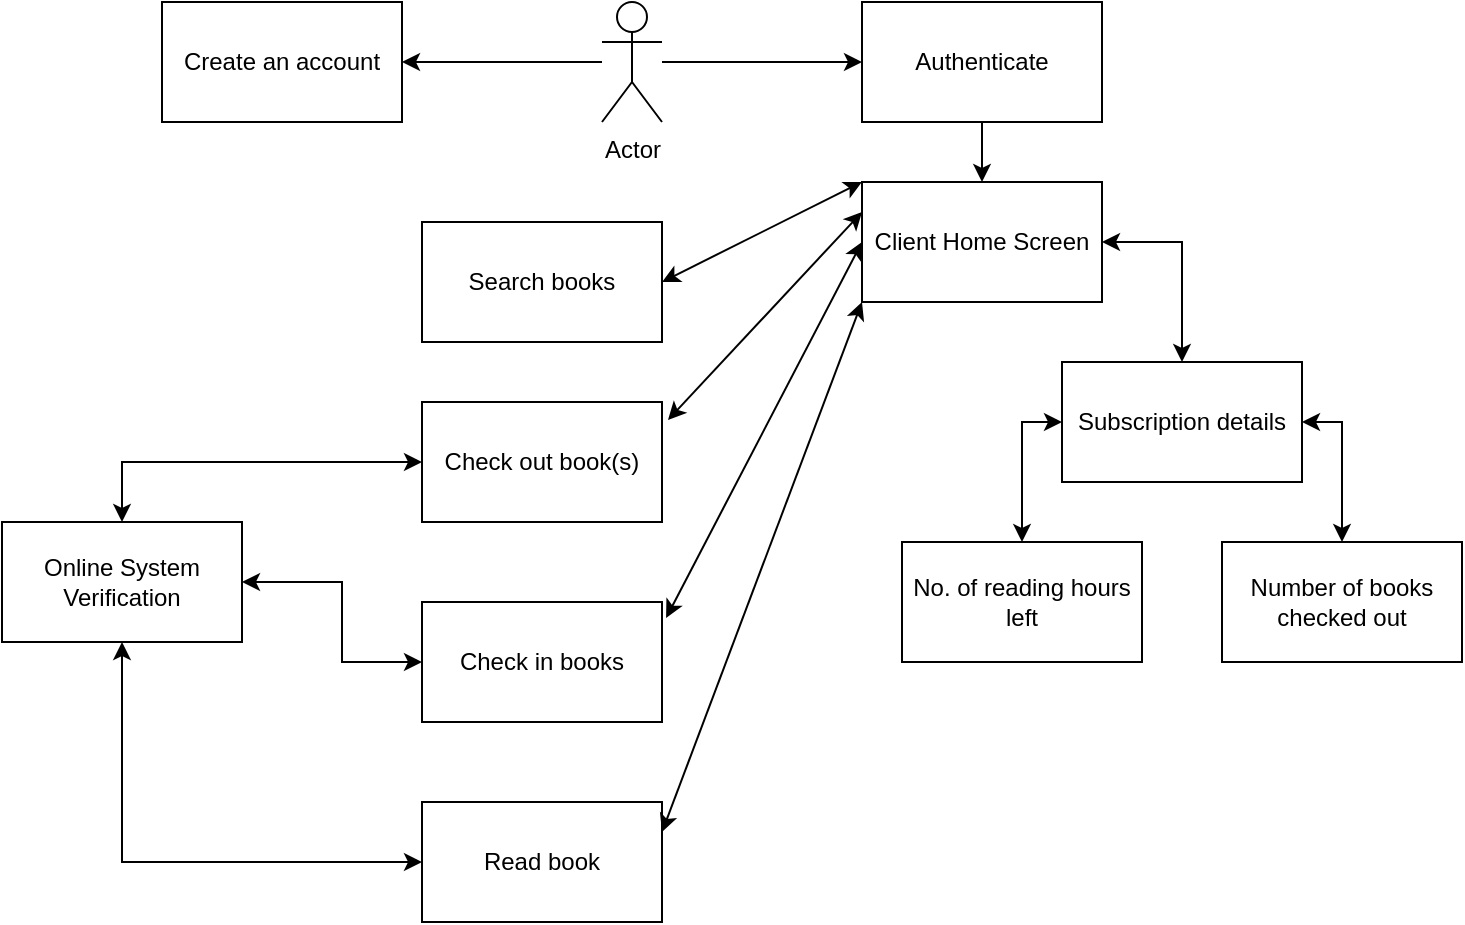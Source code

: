 <mxfile version="12.6.5" type="device"><diagram id="XCQs2R6itZ9gLg6TQIcb" name="Page-1"><mxGraphModel dx="1422" dy="942" grid="1" gridSize="10" guides="1" tooltips="1" connect="1" arrows="1" fold="1" page="1" pageScale="1" pageWidth="850" pageHeight="1100" math="0" shadow="0"><root><mxCell id="0"/><mxCell id="1" parent="0"/><mxCell id="64VrRoSwL7z-aFEJdaka-1" value="Actor" style="shape=umlActor;verticalLabelPosition=bottom;labelBackgroundColor=#ffffff;verticalAlign=top;html=1;outlineConnect=0;" parent="1" vertex="1"><mxGeometry x="390" y="80" width="30" height="60" as="geometry"/></mxCell><mxCell id="XJaqauRgVAsR-t-x6my9-6" value="" style="edgeStyle=orthogonalEdgeStyle;rounded=0;orthogonalLoop=1;jettySize=auto;html=1;" edge="1" parent="1" source="64VrRoSwL7z-aFEJdaka-2" target="XJaqauRgVAsR-t-x6my9-5"><mxGeometry relative="1" as="geometry"/></mxCell><mxCell id="64VrRoSwL7z-aFEJdaka-2" value="Authenticate" style="rounded=0;whiteSpace=wrap;html=1;" parent="1" vertex="1"><mxGeometry x="520" y="80" width="120" height="60" as="geometry"/></mxCell><mxCell id="64VrRoSwL7z-aFEJdaka-3" value="" style="endArrow=classic;html=1;entryX=0;entryY=0.5;entryDx=0;entryDy=0;" parent="1" source="64VrRoSwL7z-aFEJdaka-1" target="64VrRoSwL7z-aFEJdaka-2" edge="1"><mxGeometry width="50" height="50" relative="1" as="geometry"><mxPoint x="510" y="120" as="sourcePoint"/><mxPoint x="130" y="120" as="targetPoint"/></mxGeometry></mxCell><mxCell id="XJaqauRgVAsR-t-x6my9-2" value="Create an account" style="rounded=0;whiteSpace=wrap;html=1;" vertex="1" parent="1"><mxGeometry x="170" y="80" width="120" height="60" as="geometry"/></mxCell><mxCell id="XJaqauRgVAsR-t-x6my9-3" value="" style="endArrow=classic;html=1;entryX=1;entryY=0.5;entryDx=0;entryDy=0;" edge="1" parent="1" source="64VrRoSwL7z-aFEJdaka-1" target="XJaqauRgVAsR-t-x6my9-2"><mxGeometry width="50" height="50" relative="1" as="geometry"><mxPoint x="170" y="230" as="sourcePoint"/><mxPoint x="220" y="180" as="targetPoint"/></mxGeometry></mxCell><mxCell id="XJaqauRgVAsR-t-x6my9-14" style="edgeStyle=orthogonalEdgeStyle;rounded=0;orthogonalLoop=1;jettySize=auto;html=1;entryX=0.5;entryY=0;entryDx=0;entryDy=0;exitX=1;exitY=0.5;exitDx=0;exitDy=0;startArrow=classic;startFill=1;" edge="1" parent="1" source="XJaqauRgVAsR-t-x6my9-5" target="XJaqauRgVAsR-t-x6my9-9"><mxGeometry relative="1" as="geometry"><mxPoint x="760" y="210" as="sourcePoint"/></mxGeometry></mxCell><mxCell id="XJaqauRgVAsR-t-x6my9-5" value="Client Home Screen" style="rounded=0;whiteSpace=wrap;html=1;" vertex="1" parent="1"><mxGeometry x="520" y="170" width="120" height="60" as="geometry"/></mxCell><mxCell id="XJaqauRgVAsR-t-x6my9-7" value="Search books" style="rounded=0;whiteSpace=wrap;html=1;" vertex="1" parent="1"><mxGeometry x="300" y="190" width="120" height="60" as="geometry"/></mxCell><mxCell id="XJaqauRgVAsR-t-x6my9-8" value="Check out book(s)" style="rounded=0;whiteSpace=wrap;html=1;" vertex="1" parent="1"><mxGeometry x="300" y="280" width="120" height="60" as="geometry"/></mxCell><mxCell id="XJaqauRgVAsR-t-x6my9-9" value="Subscription details" style="rounded=0;whiteSpace=wrap;html=1;" vertex="1" parent="1"><mxGeometry x="620" y="260" width="120" height="60" as="geometry"/></mxCell><mxCell id="XJaqauRgVAsR-t-x6my9-15" value="Check in books" style="rounded=0;whiteSpace=wrap;html=1;" vertex="1" parent="1"><mxGeometry x="300" y="380" width="120" height="60" as="geometry"/></mxCell><mxCell id="XJaqauRgVAsR-t-x6my9-16" value="Read book" style="rounded=0;whiteSpace=wrap;html=1;" vertex="1" parent="1"><mxGeometry x="300" y="480" width="120" height="60" as="geometry"/></mxCell><mxCell id="XJaqauRgVAsR-t-x6my9-17" value="No. of reading hours left" style="rounded=0;whiteSpace=wrap;html=1;" vertex="1" parent="1"><mxGeometry x="540" y="350" width="120" height="60" as="geometry"/></mxCell><mxCell id="XJaqauRgVAsR-t-x6my9-18" value="Number of books checked out" style="rounded=0;whiteSpace=wrap;html=1;" vertex="1" parent="1"><mxGeometry x="700" y="350" width="120" height="60" as="geometry"/></mxCell><mxCell id="XJaqauRgVAsR-t-x6my9-25" value="" style="endArrow=classic;startArrow=classic;html=1;entryX=0;entryY=0.5;entryDx=0;entryDy=0;exitX=0.5;exitY=0;exitDx=0;exitDy=0;rounded=0;" edge="1" parent="1" source="XJaqauRgVAsR-t-x6my9-17" target="XJaqauRgVAsR-t-x6my9-9"><mxGeometry width="50" height="50" relative="1" as="geometry"><mxPoint x="120" y="630" as="sourcePoint"/><mxPoint x="170" y="580" as="targetPoint"/><Array as="points"><mxPoint x="600" y="290"/></Array></mxGeometry></mxCell><mxCell id="XJaqauRgVAsR-t-x6my9-26" value="" style="endArrow=classic;startArrow=classic;html=1;entryX=1;entryY=0.5;entryDx=0;entryDy=0;exitX=0.5;exitY=0;exitDx=0;exitDy=0;rounded=0;" edge="1" parent="1" source="XJaqauRgVAsR-t-x6my9-18" target="XJaqauRgVAsR-t-x6my9-9"><mxGeometry width="50" height="50" relative="1" as="geometry"><mxPoint x="780" y="330" as="sourcePoint"/><mxPoint x="830" y="280" as="targetPoint"/><Array as="points"><mxPoint x="760" y="290"/></Array></mxGeometry></mxCell><mxCell id="XJaqauRgVAsR-t-x6my9-32" value="Online System Verification" style="rounded=0;whiteSpace=wrap;html=1;" vertex="1" parent="1"><mxGeometry x="90" y="340" width="120" height="60" as="geometry"/></mxCell><mxCell id="XJaqauRgVAsR-t-x6my9-33" value="" style="endArrow=classic;startArrow=classic;html=1;entryX=0;entryY=0.5;entryDx=0;entryDy=0;exitX=0.5;exitY=0;exitDx=0;exitDy=0;rounded=0;" edge="1" parent="1" source="XJaqauRgVAsR-t-x6my9-32" target="XJaqauRgVAsR-t-x6my9-8"><mxGeometry width="50" height="50" relative="1" as="geometry"><mxPoint x="90" y="610" as="sourcePoint"/><mxPoint x="140" y="560" as="targetPoint"/><Array as="points"><mxPoint x="150" y="310"/></Array></mxGeometry></mxCell><mxCell id="XJaqauRgVAsR-t-x6my9-34" value="" style="endArrow=classic;startArrow=classic;html=1;entryX=0;entryY=0.5;entryDx=0;entryDy=0;exitX=1;exitY=0.5;exitDx=0;exitDy=0;rounded=0;" edge="1" parent="1" source="XJaqauRgVAsR-t-x6my9-32" target="XJaqauRgVAsR-t-x6my9-15"><mxGeometry width="50" height="50" relative="1" as="geometry"><mxPoint x="90" y="610" as="sourcePoint"/><mxPoint x="140" y="560" as="targetPoint"/><Array as="points"><mxPoint x="260" y="370"/><mxPoint x="260" y="410"/></Array></mxGeometry></mxCell><mxCell id="XJaqauRgVAsR-t-x6my9-35" value="" style="endArrow=classic;startArrow=classic;html=1;entryX=0;entryY=0.5;entryDx=0;entryDy=0;exitX=0.5;exitY=1;exitDx=0;exitDy=0;rounded=0;" edge="1" parent="1" source="XJaqauRgVAsR-t-x6my9-32" target="XJaqauRgVAsR-t-x6my9-16"><mxGeometry width="50" height="50" relative="1" as="geometry"><mxPoint x="220" y="530" as="sourcePoint"/><mxPoint x="270" y="480" as="targetPoint"/><Array as="points"><mxPoint x="150" y="510"/></Array></mxGeometry></mxCell><mxCell id="XJaqauRgVAsR-t-x6my9-36" value="" style="endArrow=classic;startArrow=classic;html=1;entryX=0;entryY=0;entryDx=0;entryDy=0;exitX=1;exitY=0.5;exitDx=0;exitDy=0;" edge="1" parent="1" source="XJaqauRgVAsR-t-x6my9-7" target="XJaqauRgVAsR-t-x6my9-5"><mxGeometry width="50" height="50" relative="1" as="geometry"><mxPoint x="90" y="610" as="sourcePoint"/><mxPoint x="140" y="560" as="targetPoint"/></mxGeometry></mxCell><mxCell id="XJaqauRgVAsR-t-x6my9-37" value="" style="endArrow=classic;startArrow=classic;html=1;entryX=0;entryY=0.25;entryDx=0;entryDy=0;exitX=1.025;exitY=0.15;exitDx=0;exitDy=0;exitPerimeter=0;" edge="1" parent="1" source="XJaqauRgVAsR-t-x6my9-8" target="XJaqauRgVAsR-t-x6my9-5"><mxGeometry width="50" height="50" relative="1" as="geometry"><mxPoint x="480" y="310" as="sourcePoint"/><mxPoint x="530" y="260" as="targetPoint"/></mxGeometry></mxCell><mxCell id="XJaqauRgVAsR-t-x6my9-38" value="" style="endArrow=classic;startArrow=classic;html=1;entryX=0;entryY=0.5;entryDx=0;entryDy=0;exitX=1.017;exitY=0.133;exitDx=0;exitDy=0;exitPerimeter=0;" edge="1" parent="1" source="XJaqauRgVAsR-t-x6my9-15" target="XJaqauRgVAsR-t-x6my9-5"><mxGeometry width="50" height="50" relative="1" as="geometry"><mxPoint x="480" y="350" as="sourcePoint"/><mxPoint x="530" y="300" as="targetPoint"/></mxGeometry></mxCell><mxCell id="XJaqauRgVAsR-t-x6my9-39" value="" style="endArrow=classic;startArrow=classic;html=1;entryX=0;entryY=1;entryDx=0;entryDy=0;exitX=1;exitY=0.25;exitDx=0;exitDy=0;" edge="1" parent="1" source="XJaqauRgVAsR-t-x6my9-16" target="XJaqauRgVAsR-t-x6my9-5"><mxGeometry width="50" height="50" relative="1" as="geometry"><mxPoint x="460" y="490" as="sourcePoint"/><mxPoint x="510" y="440" as="targetPoint"/></mxGeometry></mxCell></root></mxGraphModel></diagram></mxfile>